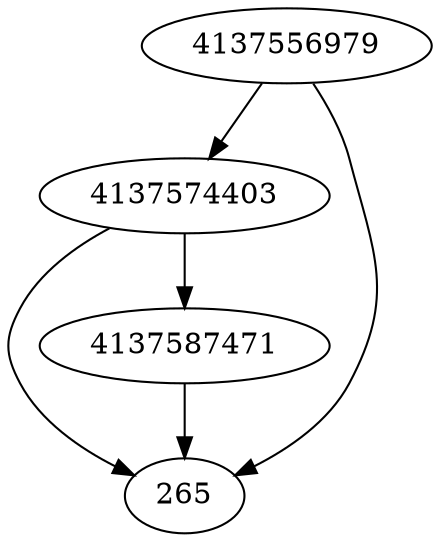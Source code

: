 strict digraph  {
4137574403;
265;
4137556979;
4137587471;
4137574403 -> 265;
4137574403 -> 4137587471;
4137556979 -> 4137574403;
4137556979 -> 265;
4137587471 -> 265;
}
